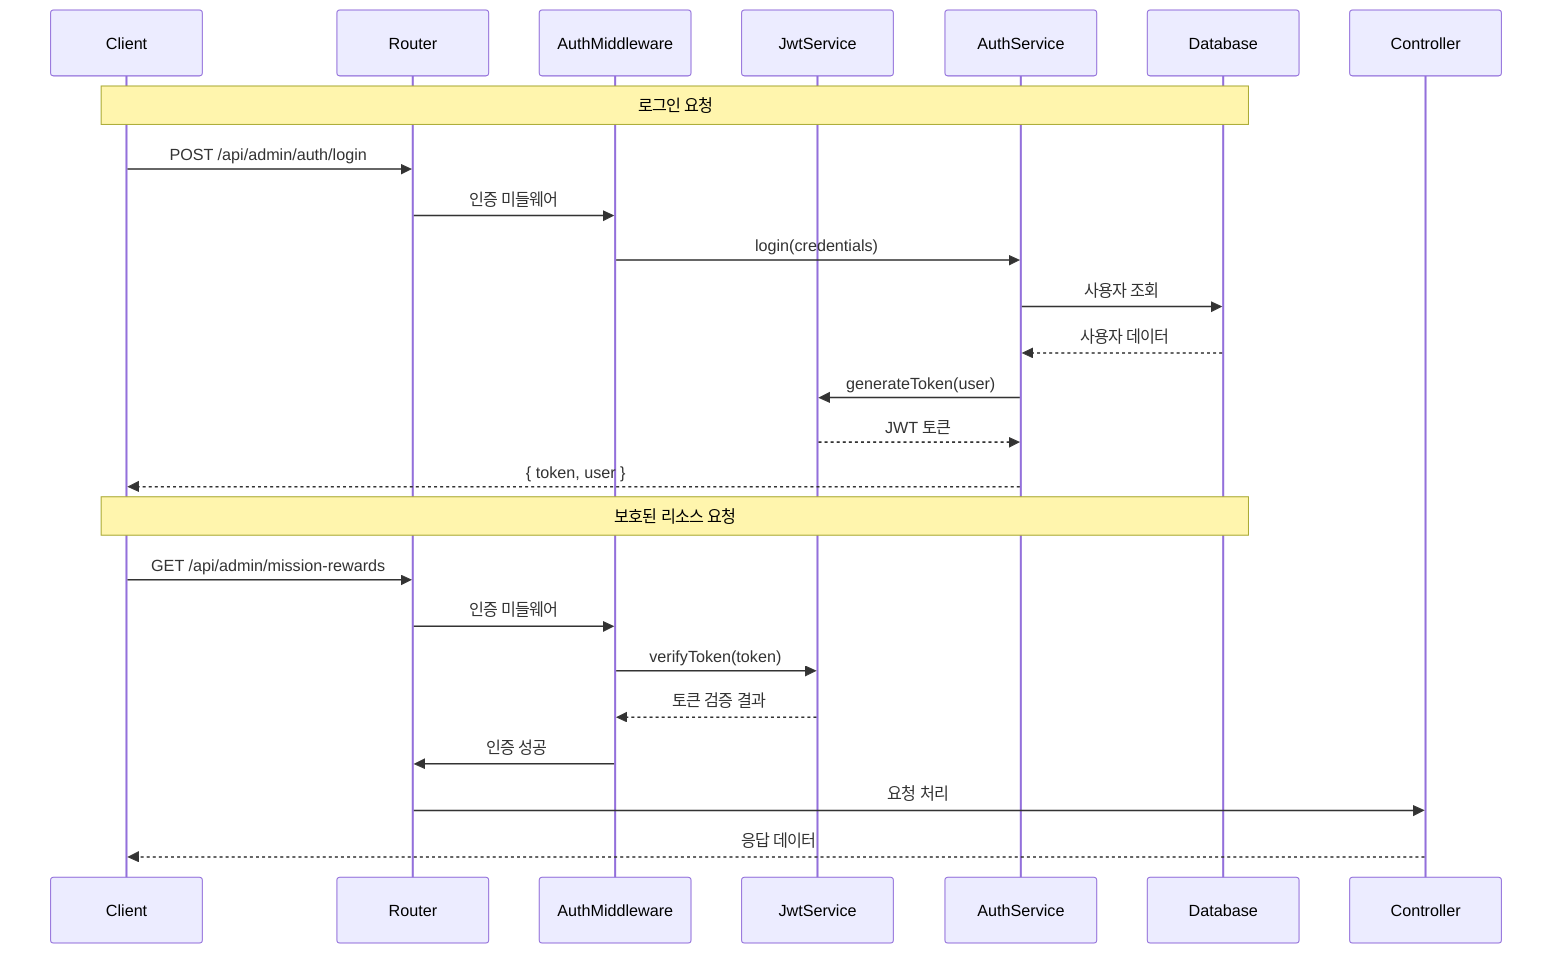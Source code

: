 sequenceDiagram
    participant Client
    participant Router
    participant AuthMiddleware
    participant JwtService
    participant AuthService
    participant Database

    Note over Client,Database: 로그인 요청

    Client->>Router: POST /api/admin/auth/login
    Router->>AuthMiddleware: 인증 미들웨어
    AuthMiddleware->>AuthService: login(credentials)
    AuthService->>Database: 사용자 조회
    Database-->>AuthService: 사용자 데이터
    AuthService->>JwtService: generateToken(user)
    JwtService-->>AuthService: JWT 토큰
    AuthService-->>Client: { token, user }

    Note over Client,Database: 보호된 리소스 요청

    Client->>Router: GET /api/admin/mission-rewards
    Router->>AuthMiddleware: 인증 미들웨어
    AuthMiddleware->>JwtService: verifyToken(token)
    JwtService-->>AuthMiddleware: 토큰 검증 결과
    AuthMiddleware->>Router: 인증 성공
    Router->>Controller: 요청 처리
    Controller-->>Client: 응답 데이터